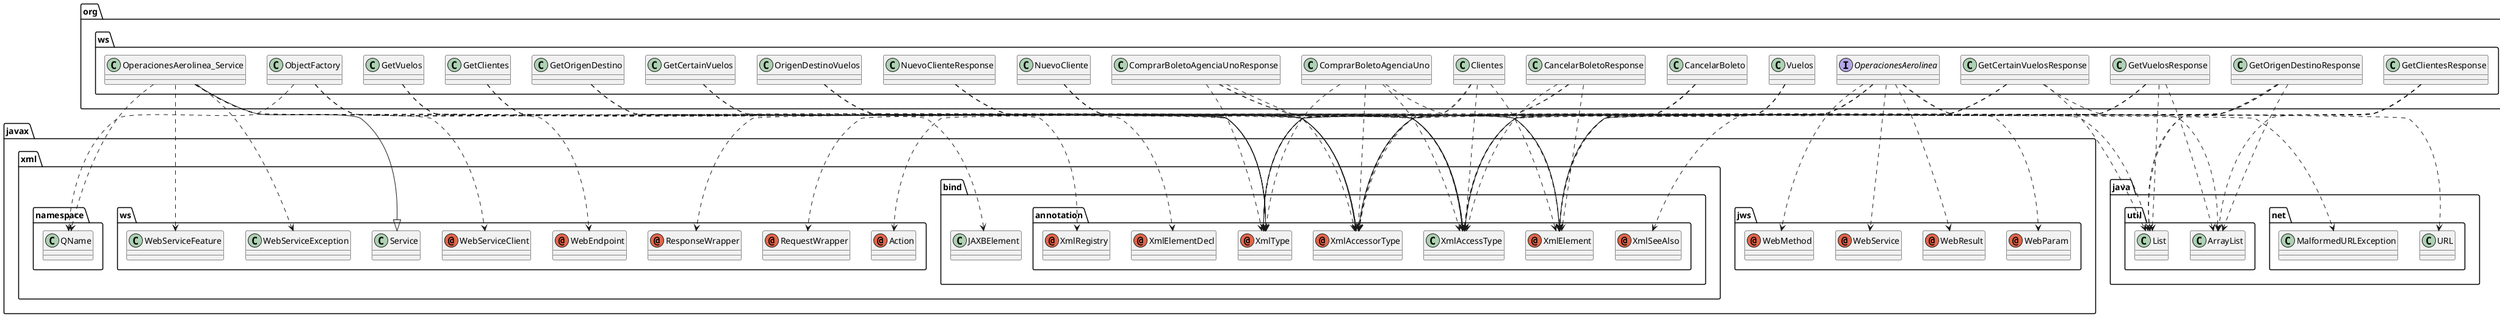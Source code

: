 @startuml
annotation javax.jws.WebMethod
annotation javax.jws.WebParam
annotation javax.jws.WebResult
annotation javax.jws.WebService
annotation javax.xml.bind.annotation.XmlAccessorType
annotation javax.xml.bind.annotation.XmlElement
annotation javax.xml.bind.annotation.XmlElementDecl
annotation javax.xml.bind.annotation.XmlRegistry
annotation javax.xml.bind.annotation.XmlSeeAlso
annotation javax.xml.bind.annotation.XmlType
annotation javax.xml.ws.Action
annotation javax.xml.ws.RequestWrapper
annotation javax.xml.ws.ResponseWrapper
annotation javax.xml.ws.WebEndpoint
annotation javax.xml.ws.WebServiceClient
class clasesdeproyecto.ClasesDeProyecto
class java.net.MalformedURLException
class java.net.URL
class java.util.ArrayList
class java.util.List
class javax.xml.bind.JAXBElement
class javax.xml.bind.annotation.XmlAccessType
class javax.xml.namespace.QName
class javax.xml.ws.Service
class javax.xml.ws.WebServiceException
class javax.xml.ws.WebServiceFeature
class org.ws.CancelarBoleto
class org.ws.CancelarBoletoResponse
class org.ws.Clientes
class org.ws.ComprarBoletoAgenciaUno
class org.ws.ComprarBoletoAgenciaUnoResponse
class org.ws.GetCertainVuelos
class org.ws.GetCertainVuelosResponse
class org.ws.GetClientes
class org.ws.GetClientesResponse
class org.ws.GetOrigenDestino
class org.ws.GetOrigenDestinoResponse
class org.ws.GetVuelos
class org.ws.GetVuelosResponse
class org.ws.NuevoCliente
class org.ws.NuevoClienteResponse
class org.ws.ObjectFactory
class org.ws.OperacionesAerolinea_Service
class org.ws.OrigenDestinoVuelos
class org.ws.Vuelos
interface org.ws.OperacionesAerolinea
org.ws.CancelarBoleto ..> javax.xml.bind.annotation.XmlAccessorType
org.ws.CancelarBoleto ..> javax.xml.bind.annotation.XmlElement
org.ws.CancelarBoleto ..> javax.xml.bind.annotation.XmlType
org.ws.CancelarBoleto ..> javax.xml.bind.annotation.XmlAccessType
org.ws.CancelarBoletoResponse ..> javax.xml.bind.annotation.XmlAccessorType
org.ws.CancelarBoletoResponse ..> javax.xml.bind.annotation.XmlElement
org.ws.CancelarBoletoResponse ..> javax.xml.bind.annotation.XmlType
org.ws.CancelarBoletoResponse ..> javax.xml.bind.annotation.XmlAccessType
org.ws.Clientes ..> javax.xml.bind.annotation.XmlAccessorType
org.ws.Clientes ..> javax.xml.bind.annotation.XmlElement
org.ws.Clientes ..> javax.xml.bind.annotation.XmlType
org.ws.Clientes ..> javax.xml.bind.annotation.XmlAccessType
org.ws.ComprarBoletoAgenciaUno ..> javax.xml.bind.annotation.XmlAccessorType
org.ws.ComprarBoletoAgenciaUno ..> javax.xml.bind.annotation.XmlElement
org.ws.ComprarBoletoAgenciaUno ..> javax.xml.bind.annotation.XmlType
org.ws.ComprarBoletoAgenciaUno ..> javax.xml.bind.annotation.XmlAccessType
org.ws.ComprarBoletoAgenciaUnoResponse ..> javax.xml.bind.annotation.XmlAccessorType
org.ws.ComprarBoletoAgenciaUnoResponse ..> javax.xml.bind.annotation.XmlElement
org.ws.ComprarBoletoAgenciaUnoResponse ..> javax.xml.bind.annotation.XmlType
org.ws.ComprarBoletoAgenciaUnoResponse ..> javax.xml.bind.annotation.XmlAccessType
org.ws.GetCertainVuelos ..> javax.xml.bind.annotation.XmlAccessorType
org.ws.GetCertainVuelos ..> javax.xml.bind.annotation.XmlType
org.ws.GetCertainVuelos ..> javax.xml.bind.annotation.XmlAccessType
org.ws.GetCertainVuelosResponse ..> javax.xml.bind.annotation.XmlAccessorType
org.ws.GetCertainVuelosResponse ..> javax.xml.bind.annotation.XmlElement
org.ws.GetCertainVuelosResponse ..> javax.xml.bind.annotation.XmlType
org.ws.GetCertainVuelosResponse ..> java.util.ArrayList
org.ws.GetCertainVuelosResponse ..> java.util.List
org.ws.GetCertainVuelosResponse ..> javax.xml.bind.annotation.XmlAccessType
org.ws.GetClientes ..> javax.xml.bind.annotation.XmlAccessorType
org.ws.GetClientes ..> javax.xml.bind.annotation.XmlType
org.ws.GetClientes ..> javax.xml.bind.annotation.XmlAccessType
org.ws.GetClientesResponse ..> javax.xml.bind.annotation.XmlAccessorType
org.ws.GetClientesResponse ..> javax.xml.bind.annotation.XmlElement
org.ws.GetClientesResponse ..> javax.xml.bind.annotation.XmlType
org.ws.GetClientesResponse ..> java.util.ArrayList
org.ws.GetClientesResponse ..> java.util.List
org.ws.GetClientesResponse ..> javax.xml.bind.annotation.XmlAccessType
org.ws.GetOrigenDestino ..> javax.xml.bind.annotation.XmlAccessorType
org.ws.GetOrigenDestino ..> javax.xml.bind.annotation.XmlType
org.ws.GetOrigenDestino ..> javax.xml.bind.annotation.XmlAccessType
org.ws.GetOrigenDestinoResponse ..> javax.xml.bind.annotation.XmlAccessorType
org.ws.GetOrigenDestinoResponse ..> javax.xml.bind.annotation.XmlElement
org.ws.GetOrigenDestinoResponse ..> javax.xml.bind.annotation.XmlType
org.ws.GetOrigenDestinoResponse ..> java.util.ArrayList
org.ws.GetOrigenDestinoResponse ..> java.util.List
org.ws.GetOrigenDestinoResponse ..> javax.xml.bind.annotation.XmlAccessType
org.ws.GetVuelos ..> javax.xml.bind.annotation.XmlAccessorType
org.ws.GetVuelos ..> javax.xml.bind.annotation.XmlType
org.ws.GetVuelos ..> javax.xml.bind.annotation.XmlAccessType
org.ws.GetVuelosResponse ..> javax.xml.bind.annotation.XmlAccessorType
org.ws.GetVuelosResponse ..> javax.xml.bind.annotation.XmlElement
org.ws.GetVuelosResponse ..> javax.xml.bind.annotation.XmlType
org.ws.GetVuelosResponse ..> java.util.ArrayList
org.ws.GetVuelosResponse ..> java.util.List
org.ws.GetVuelosResponse ..> javax.xml.bind.annotation.XmlAccessType
org.ws.NuevoCliente ..> javax.xml.bind.annotation.XmlAccessorType
org.ws.NuevoCliente ..> javax.xml.bind.annotation.XmlElement
org.ws.NuevoCliente ..> javax.xml.bind.annotation.XmlType
org.ws.NuevoCliente ..> javax.xml.bind.annotation.XmlAccessType
org.ws.NuevoClienteResponse ..> javax.xml.bind.annotation.XmlAccessorType
org.ws.NuevoClienteResponse ..> javax.xml.bind.annotation.XmlElement
org.ws.NuevoClienteResponse ..> javax.xml.bind.annotation.XmlType
org.ws.NuevoClienteResponse ..> javax.xml.bind.annotation.XmlAccessType
org.ws.ObjectFactory ..> javax.xml.bind.annotation.XmlElementDecl
org.ws.ObjectFactory ..> javax.xml.bind.annotation.XmlRegistry
org.ws.ObjectFactory ..> javax.xml.bind.JAXBElement
org.ws.ObjectFactory ..> javax.xml.namespace.QName
org.ws.OperacionesAerolinea_Service ..> javax.xml.ws.WebEndpoint
org.ws.OperacionesAerolinea_Service ..> javax.xml.ws.WebServiceClient
org.ws.OperacionesAerolinea_Service ..> java.net.MalformedURLException
org.ws.OperacionesAerolinea_Service ..> java.net.URL
org.ws.OperacionesAerolinea_Service ..> javax.xml.namespace.QName
org.ws.OperacionesAerolinea_Service --|> javax.xml.ws.Service
org.ws.OperacionesAerolinea_Service ..> javax.xml.ws.WebServiceException
org.ws.OperacionesAerolinea_Service ..> javax.xml.ws.WebServiceFeature
org.ws.OrigenDestinoVuelos ..> javax.xml.bind.annotation.XmlAccessorType
org.ws.OrigenDestinoVuelos ..> javax.xml.bind.annotation.XmlElement
org.ws.OrigenDestinoVuelos ..> javax.xml.bind.annotation.XmlType
org.ws.OrigenDestinoVuelos ..> javax.xml.bind.annotation.XmlAccessType
org.ws.Vuelos ..> javax.xml.bind.annotation.XmlAccessorType
org.ws.Vuelos ..> javax.xml.bind.annotation.XmlElement
org.ws.Vuelos ..> javax.xml.bind.annotation.XmlType
org.ws.Vuelos ..> javax.xml.bind.annotation.XmlAccessType
org.ws.OperacionesAerolinea ..> javax.jws.WebMethod
org.ws.OperacionesAerolinea ..> javax.jws.WebParam
org.ws.OperacionesAerolinea ..> javax.jws.WebResult
org.ws.OperacionesAerolinea ..> javax.jws.WebService
org.ws.OperacionesAerolinea ..> javax.xml.bind.annotation.XmlSeeAlso
org.ws.OperacionesAerolinea ..> javax.xml.ws.Action
org.ws.OperacionesAerolinea ..> javax.xml.ws.RequestWrapper
org.ws.OperacionesAerolinea ..> javax.xml.ws.ResponseWrapper
org.ws.OperacionesAerolinea ..> java.util.List
@enduml